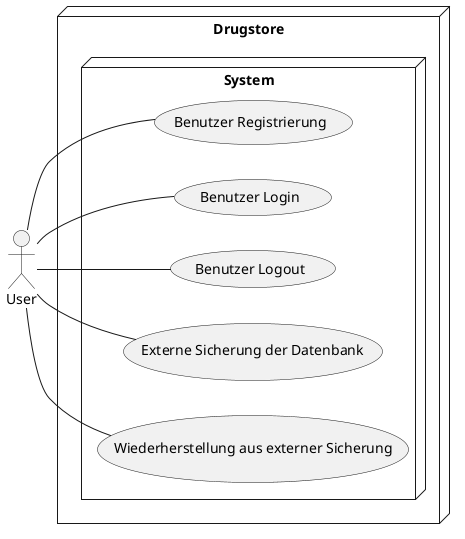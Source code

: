 ﻿@startuml usecase-overview
left to right direction
node Drugstore {

     node System {
        usecase "Benutzer Registrierung" as UC11
        usecase "Benutzer Login" as UC12
        usecase "Benutzer Logout" as UC13
        usecase "Externe Sicherung der Datenbank" as UC14
        usecase "Wiederherstellung aus externer Sicherung" as UC15
    }

}

:User: -- UC11
:User: -- UC12
:User: -- UC13
:User: -- UC14
:User: -- UC15


@enduml
